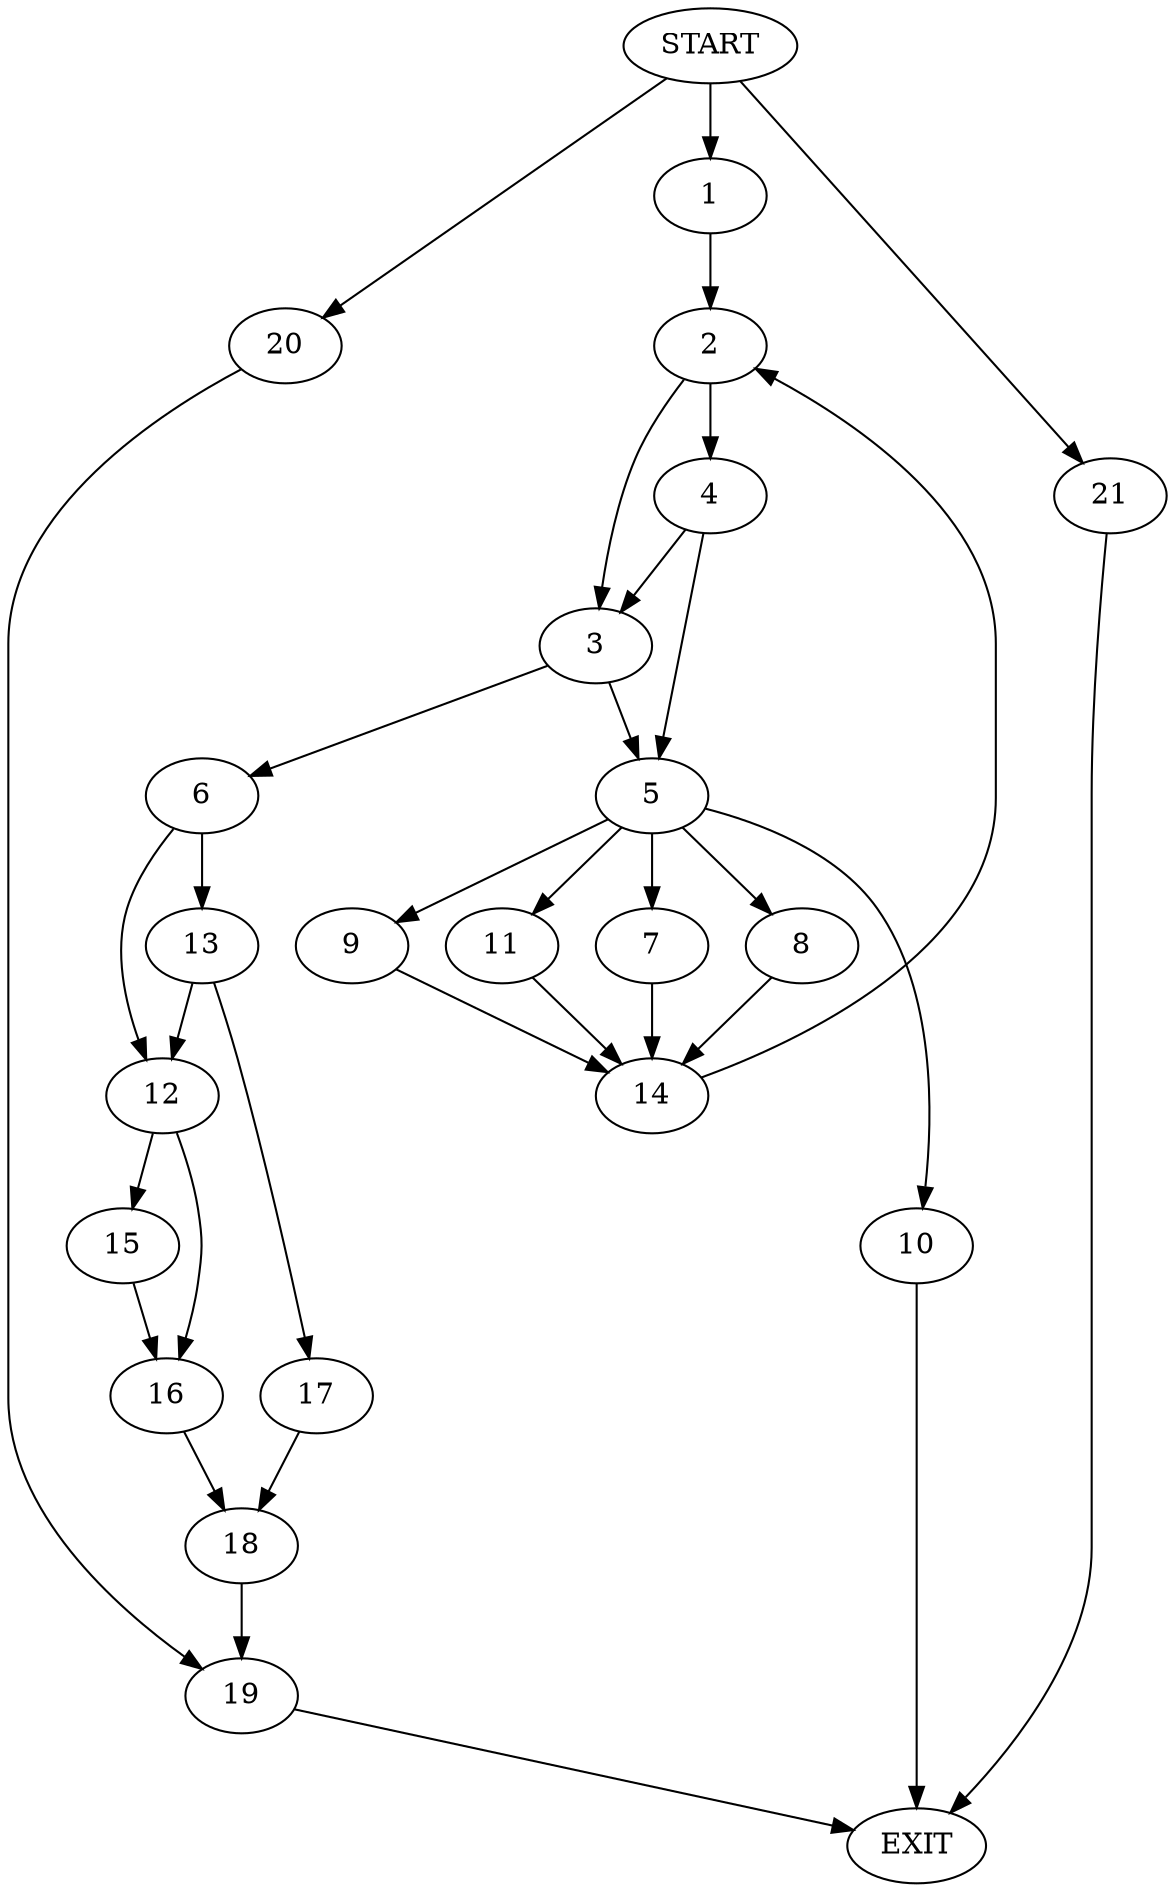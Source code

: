 digraph {
0 [label="START"];
1;
2;
3;
4;
5;
6;
7;
8;
9;
10;
11;
12;
13;
14;
15;
16;
17;
18;
19;
20;
21;
22 [label="EXIT"];
0 -> 1;
1 -> 2;
2 -> 3;
2 -> 4;
4 -> 3;
4 -> 5;
3 -> 6;
3 -> 5;
5 -> 7;
5 -> 8;
5 -> 9;
5 -> 10;
5 -> 11;
6 -> 12;
6 -> 13;
9 -> 14;
8 -> 14;
11 -> 14;
7 -> 14;
10 -> 22;
14 -> 2;
12 -> 15;
12 -> 16;
13 -> 17;
13 -> 12;
17 -> 18;
18 -> 19;
15 -> 16;
16 -> 18;
19 -> 22;
0 -> 20;
20 -> 19;
0 -> 21;
21 -> 22;
}